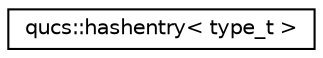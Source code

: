 digraph G
{
  edge [fontname="Helvetica",fontsize="10",labelfontname="Helvetica",labelfontsize="10"];
  node [fontname="Helvetica",fontsize="10",shape=record];
  rankdir="LR";
  Node1 [label="qucs::hashentry\< type_t \>",height=0.2,width=0.4,color="black", fillcolor="white", style="filled",URL="$classqucs_1_1hashentry.html"];
}
